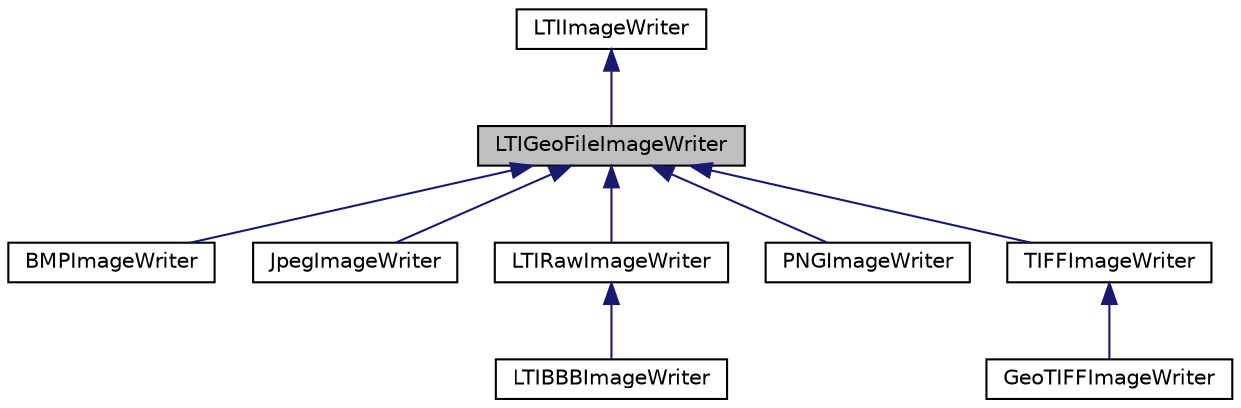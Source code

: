 digraph "LTIGeoFileImageWriter"
{
  bgcolor="transparent";
  edge [fontname="Helvetica",fontsize="10",labelfontname="Helvetica",labelfontsize="10"];
  node [fontname="Helvetica",fontsize="10",shape=record];
  Node1 [label="LTIGeoFileImageWriter",height=0.2,width=0.4,color="black", fillcolor="grey75", style="filled" fontcolor="black"];
  Node2 -> Node1 [dir="back",color="midnightblue",fontsize="10",style="solid",fontname="Helvetica"];
  Node2 [label="LTIImageWriter",height=0.2,width=0.4,color="black",URL="$a00057.html",tooltip="abstract class for implementing an image writer "];
  Node1 -> Node3 [dir="back",color="midnightblue",fontsize="10",style="solid",fontname="Helvetica"];
  Node3 [label="BMPImageWriter",height=0.2,width=0.4,color="black",URL="$a00023.html",tooltip="writes an image stage to a Windows BMP file "];
  Node1 -> Node4 [dir="back",color="midnightblue",fontsize="10",style="solid",fontname="Helvetica"];
  Node4 [label="JpegImageWriter",height=0.2,width=0.4,color="black",URL="$a00034.html",tooltip="writes an image stage to a JPEG file "];
  Node1 -> Node5 [dir="back",color="midnightblue",fontsize="10",style="solid",fontname="Helvetica"];
  Node5 [label="LTIRawImageWriter",height=0.2,width=0.4,color="black",URL="$a00099.html",tooltip="class for writing RAW files "];
  Node5 -> Node6 [dir="back",color="midnightblue",fontsize="10",style="solid",fontname="Helvetica"];
  Node6 [label="LTIBBBImageWriter",height=0.2,width=0.4,color="black",URL="$a00039.html",tooltip="writes an image stage to a BBB file "];
  Node1 -> Node7 [dir="back",color="midnightblue",fontsize="10",style="solid",fontname="Helvetica"];
  Node7 [label="PNGImageWriter",height=0.2,width=0.4,color="black",URL="$a00116.html",tooltip="writes an image stage to a PNG file "];
  Node1 -> Node8 [dir="back",color="midnightblue",fontsize="10",style="solid",fontname="Helvetica"];
  Node8 [label="TIFFImageWriter",height=0.2,width=0.4,color="black",URL="$a00124.html",tooltip="writes an image stage to a TIFF file "];
  Node8 -> Node9 [dir="back",color="midnightblue",fontsize="10",style="solid",fontname="Helvetica"];
  Node9 [label="GeoTIFFImageWriter",height=0.2,width=0.4,color="black",URL="$a00027.html",tooltip="writes an image stage to a GeoTIFF file "];
}
